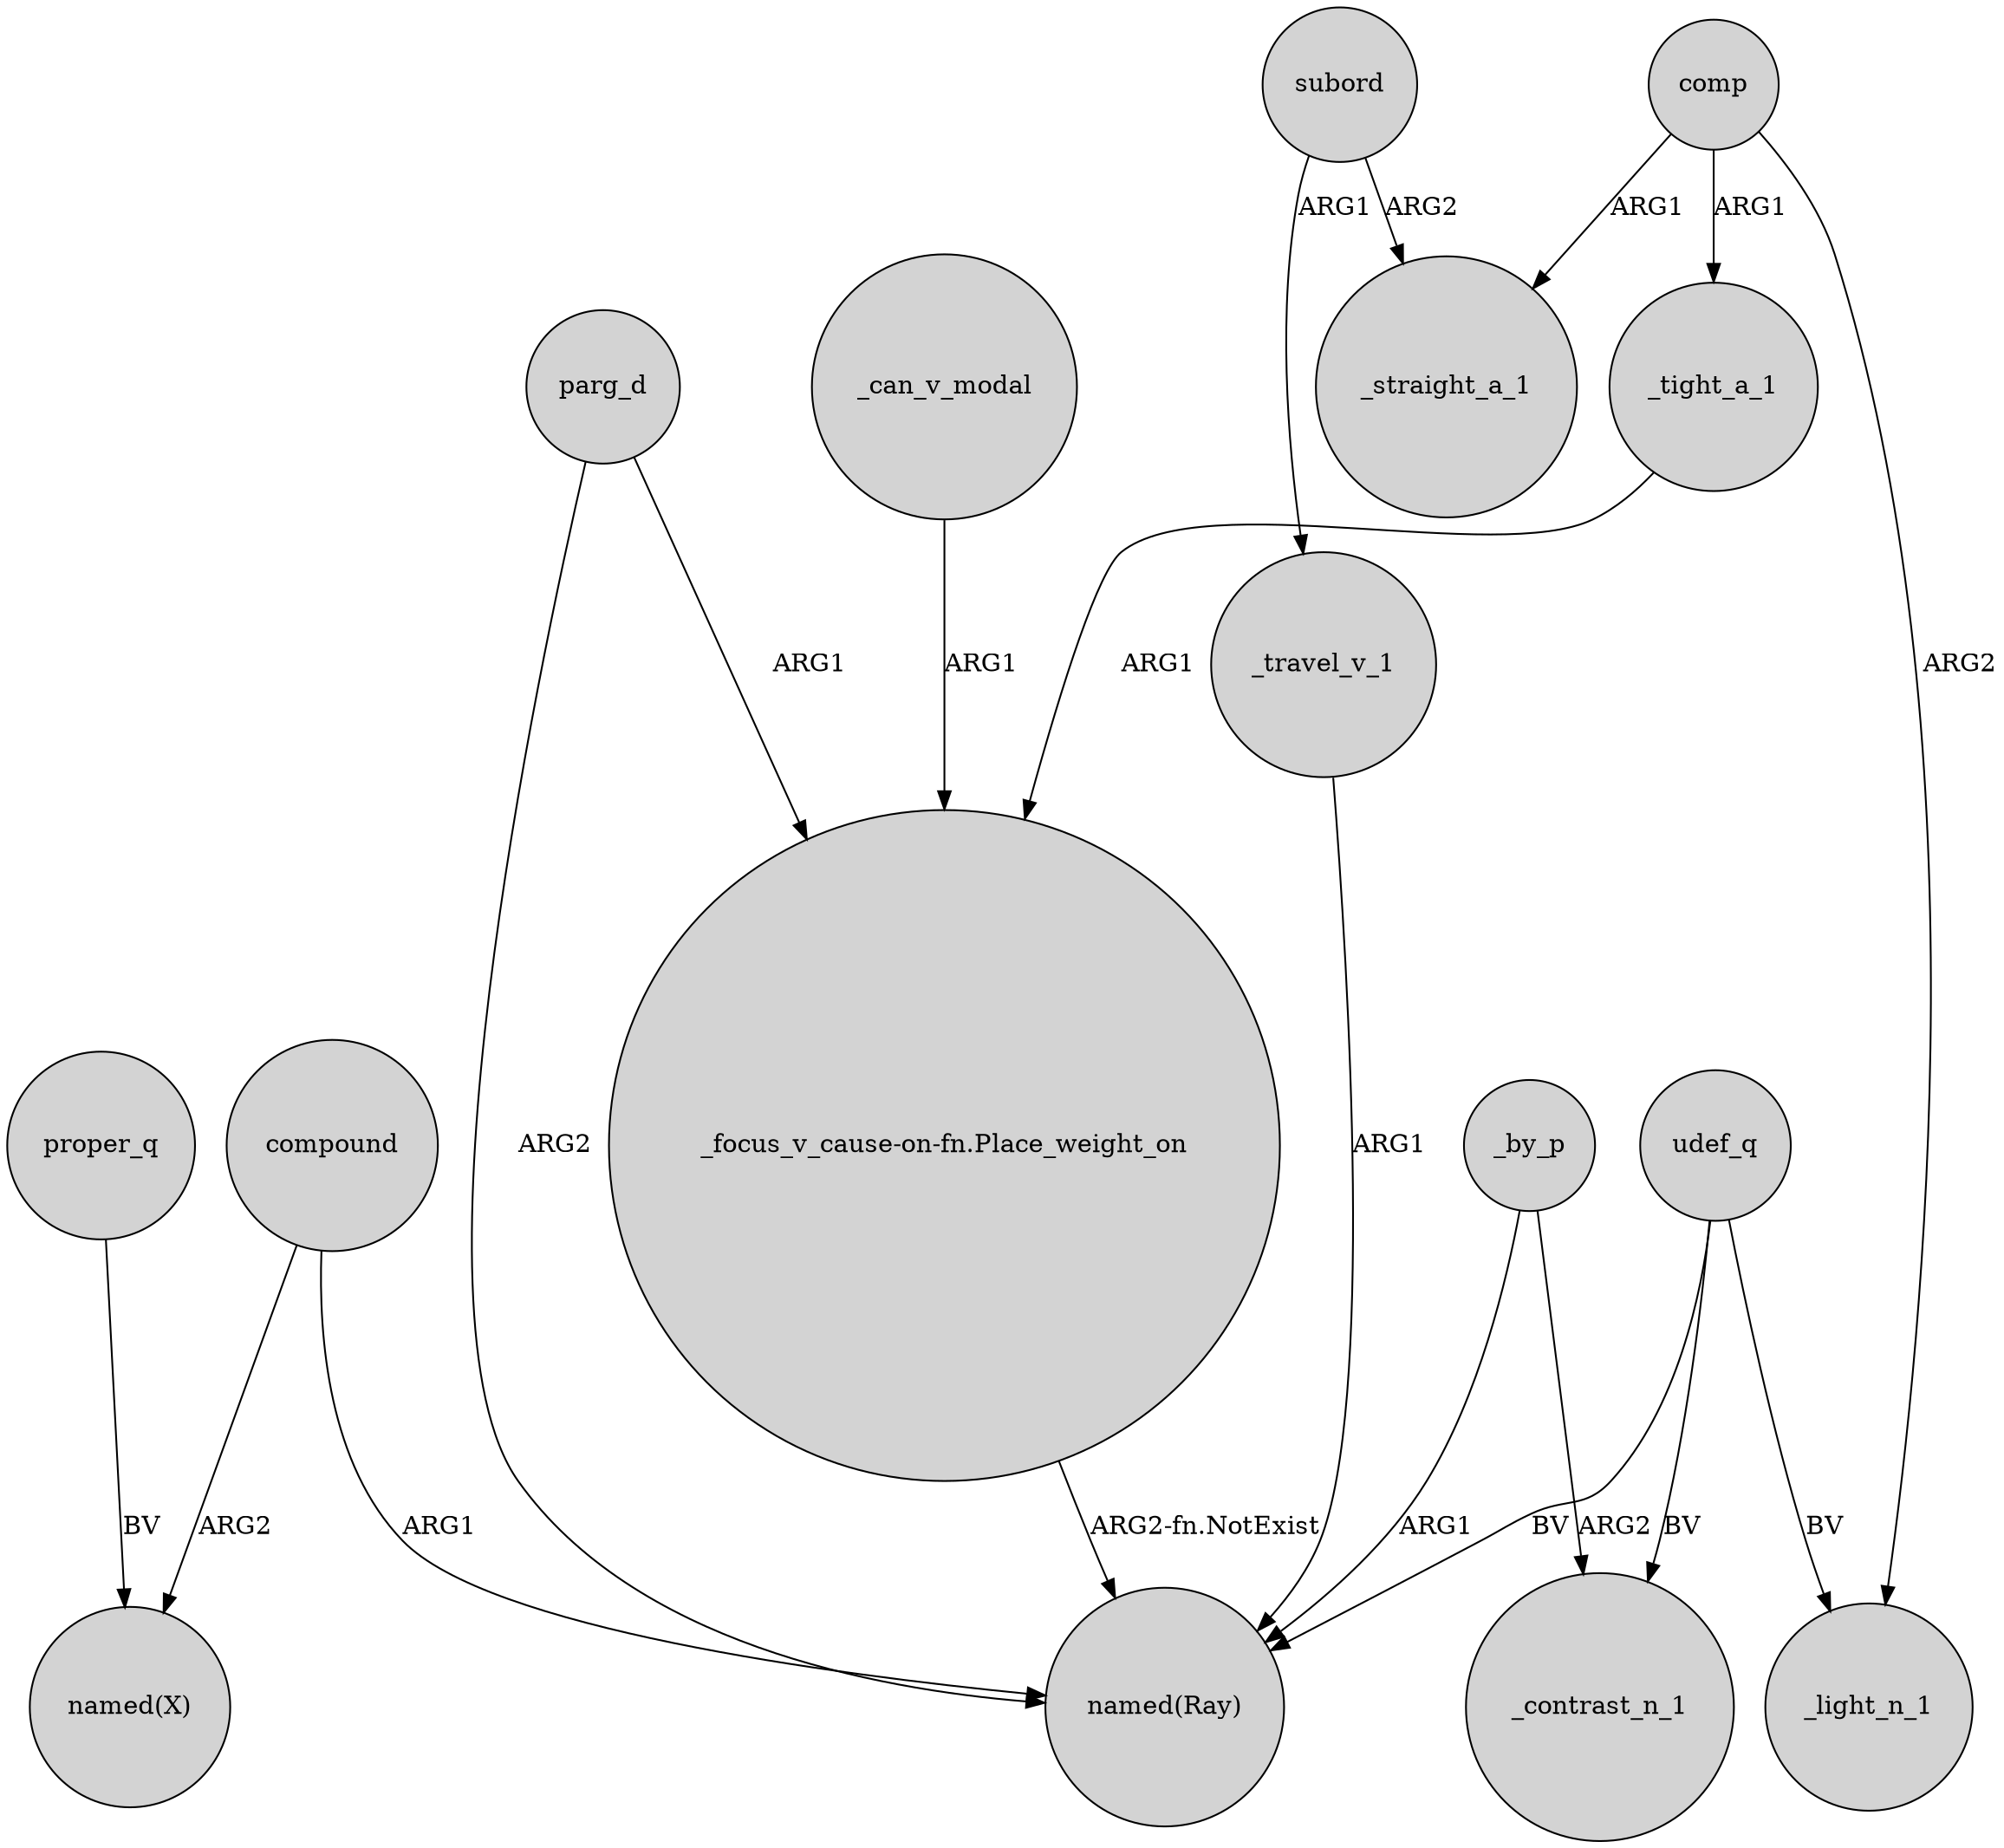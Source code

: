 digraph {
	node [shape=circle style=filled]
	compound -> "named(Ray)" [label=ARG1]
	_can_v_modal -> "_focus_v_cause-on-fn.Place_weight_on" [label=ARG1]
	comp -> _straight_a_1 [label=ARG1]
	comp -> _tight_a_1 [label=ARG1]
	subord -> _straight_a_1 [label=ARG2]
	parg_d -> "named(Ray)" [label=ARG2]
	_by_p -> "named(Ray)" [label=ARG1]
	parg_d -> "_focus_v_cause-on-fn.Place_weight_on" [label=ARG1]
	proper_q -> "named(X)" [label=BV]
	subord -> _travel_v_1 [label=ARG1]
	"_focus_v_cause-on-fn.Place_weight_on" -> "named(Ray)" [label="ARG2-fn.NotExist"]
	comp -> _light_n_1 [label=ARG2]
	_tight_a_1 -> "_focus_v_cause-on-fn.Place_weight_on" [label=ARG1]
	compound -> "named(X)" [label=ARG2]
	_by_p -> _contrast_n_1 [label=ARG2]
	udef_q -> _contrast_n_1 [label=BV]
	_travel_v_1 -> "named(Ray)" [label=ARG1]
	udef_q -> "named(Ray)" [label=BV]
	udef_q -> _light_n_1 [label=BV]
}

